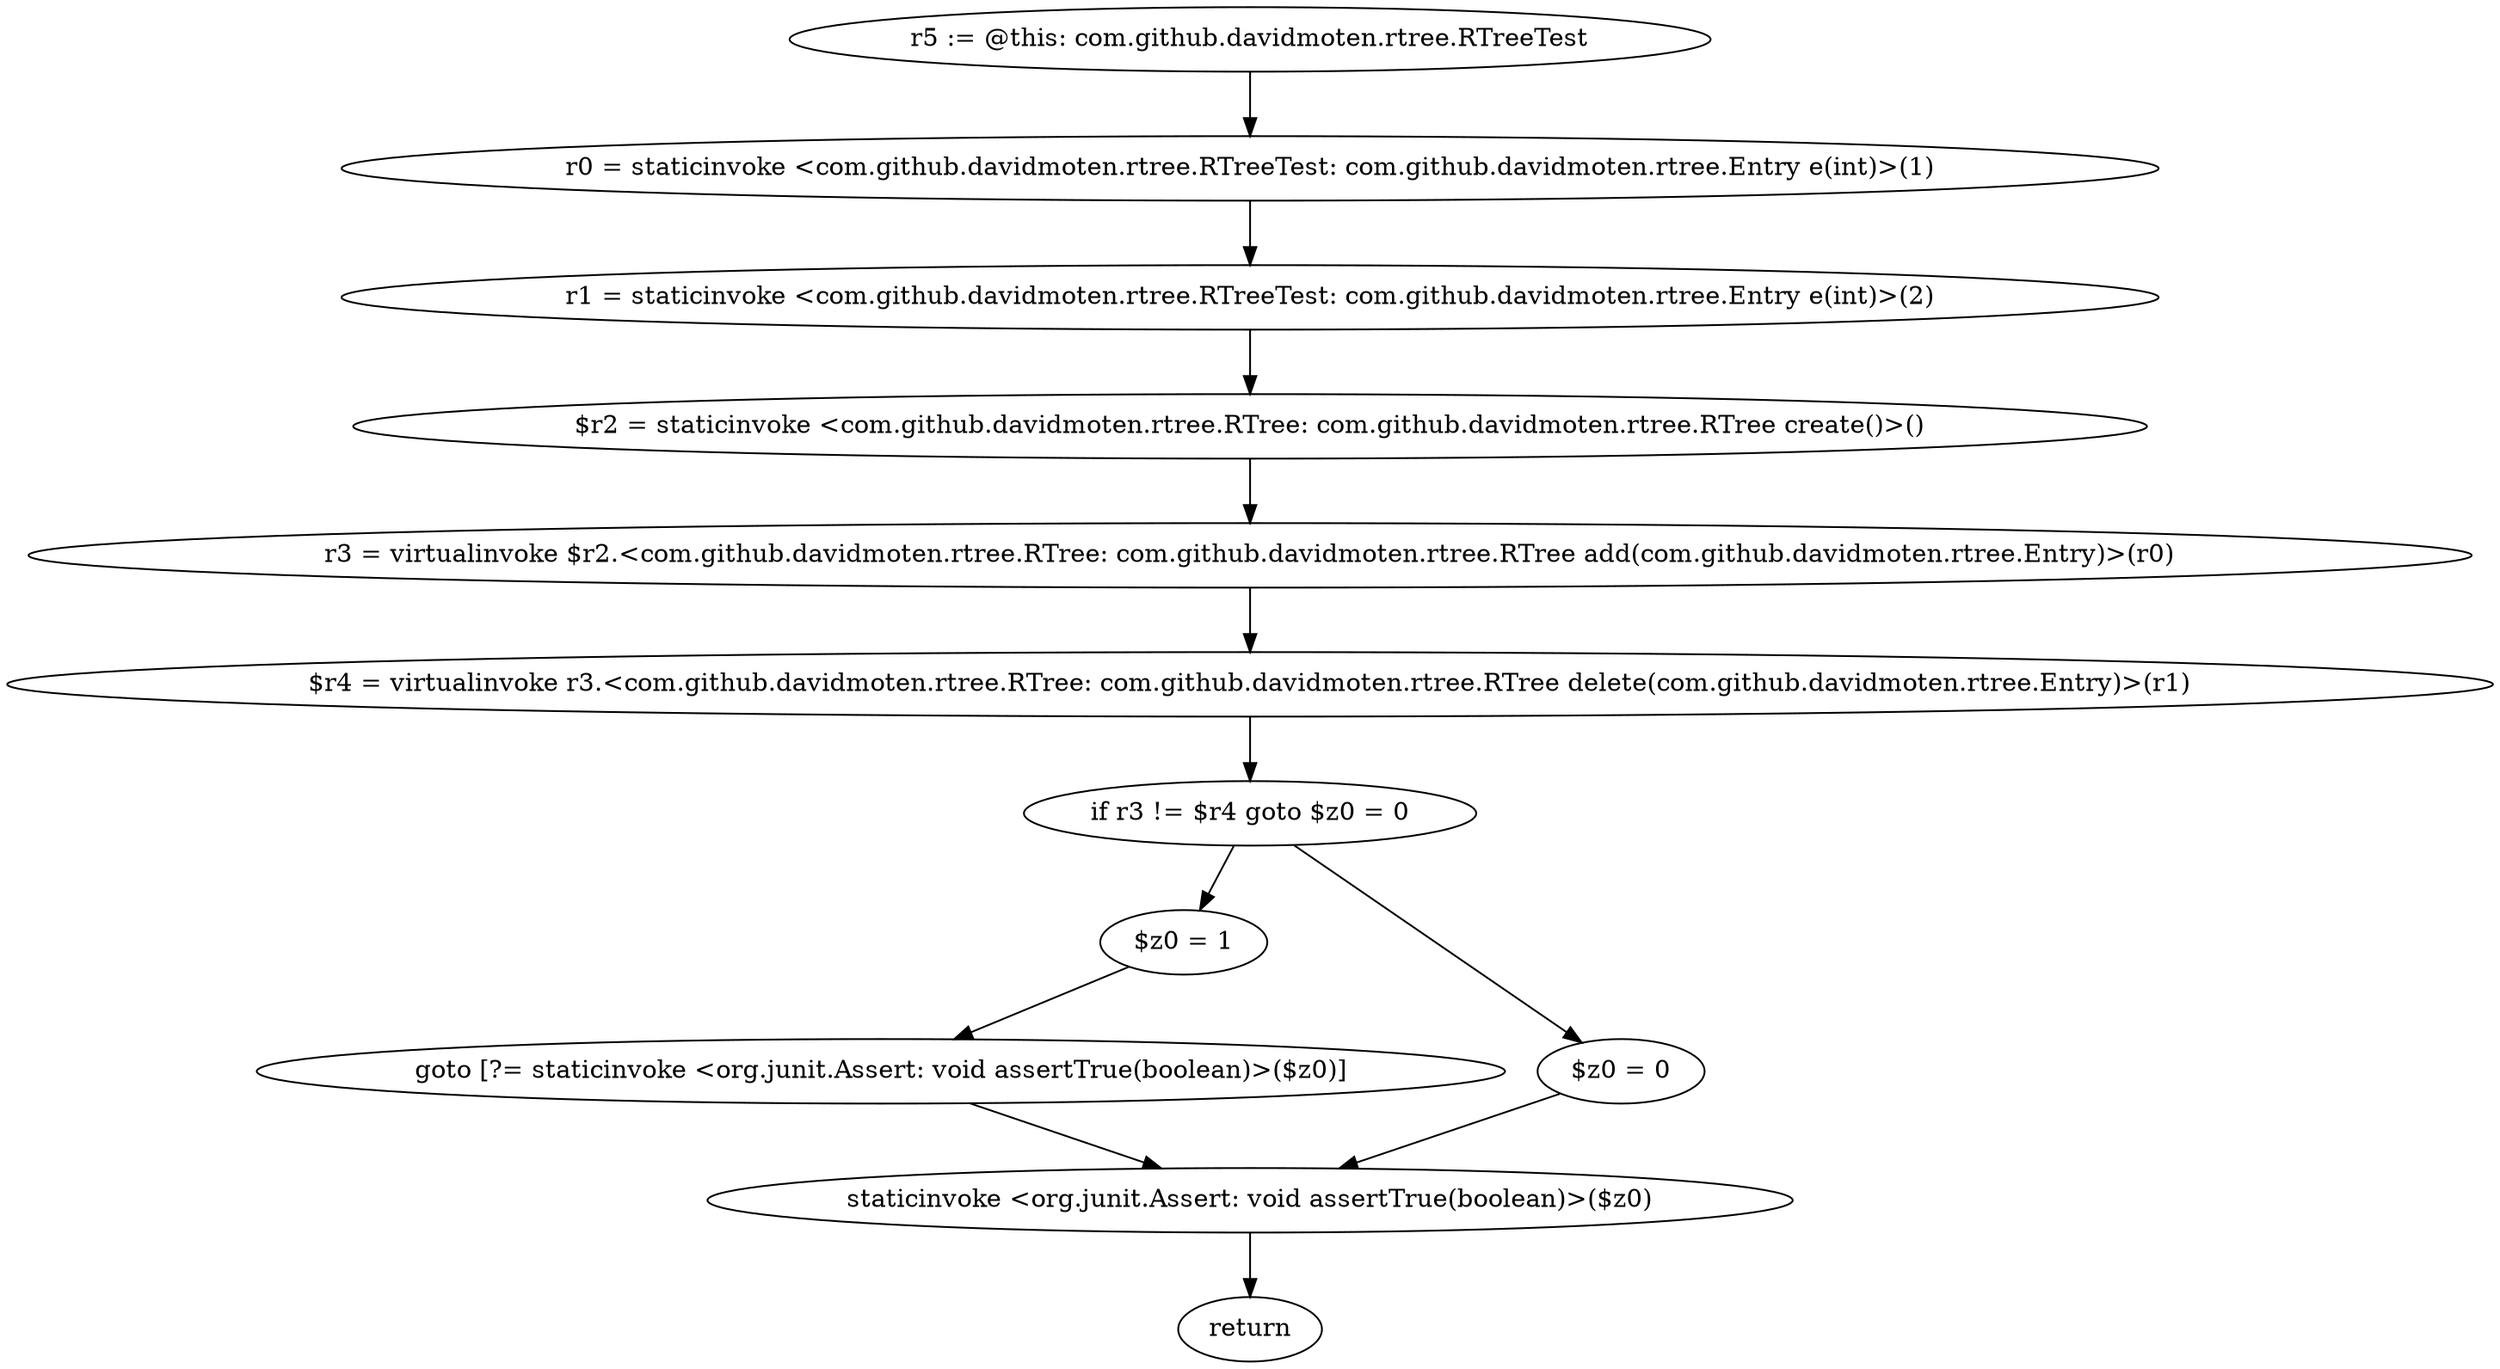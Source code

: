 digraph "unitGraph" {
    "r5 := @this: com.github.davidmoten.rtree.RTreeTest"
    "r0 = staticinvoke <com.github.davidmoten.rtree.RTreeTest: com.github.davidmoten.rtree.Entry e(int)>(1)"
    "r1 = staticinvoke <com.github.davidmoten.rtree.RTreeTest: com.github.davidmoten.rtree.Entry e(int)>(2)"
    "$r2 = staticinvoke <com.github.davidmoten.rtree.RTree: com.github.davidmoten.rtree.RTree create()>()"
    "r3 = virtualinvoke $r2.<com.github.davidmoten.rtree.RTree: com.github.davidmoten.rtree.RTree add(com.github.davidmoten.rtree.Entry)>(r0)"
    "$r4 = virtualinvoke r3.<com.github.davidmoten.rtree.RTree: com.github.davidmoten.rtree.RTree delete(com.github.davidmoten.rtree.Entry)>(r1)"
    "if r3 != $r4 goto $z0 = 0"
    "$z0 = 1"
    "goto [?= staticinvoke <org.junit.Assert: void assertTrue(boolean)>($z0)]"
    "$z0 = 0"
    "staticinvoke <org.junit.Assert: void assertTrue(boolean)>($z0)"
    "return"
    "r5 := @this: com.github.davidmoten.rtree.RTreeTest"->"r0 = staticinvoke <com.github.davidmoten.rtree.RTreeTest: com.github.davidmoten.rtree.Entry e(int)>(1)";
    "r0 = staticinvoke <com.github.davidmoten.rtree.RTreeTest: com.github.davidmoten.rtree.Entry e(int)>(1)"->"r1 = staticinvoke <com.github.davidmoten.rtree.RTreeTest: com.github.davidmoten.rtree.Entry e(int)>(2)";
    "r1 = staticinvoke <com.github.davidmoten.rtree.RTreeTest: com.github.davidmoten.rtree.Entry e(int)>(2)"->"$r2 = staticinvoke <com.github.davidmoten.rtree.RTree: com.github.davidmoten.rtree.RTree create()>()";
    "$r2 = staticinvoke <com.github.davidmoten.rtree.RTree: com.github.davidmoten.rtree.RTree create()>()"->"r3 = virtualinvoke $r2.<com.github.davidmoten.rtree.RTree: com.github.davidmoten.rtree.RTree add(com.github.davidmoten.rtree.Entry)>(r0)";
    "r3 = virtualinvoke $r2.<com.github.davidmoten.rtree.RTree: com.github.davidmoten.rtree.RTree add(com.github.davidmoten.rtree.Entry)>(r0)"->"$r4 = virtualinvoke r3.<com.github.davidmoten.rtree.RTree: com.github.davidmoten.rtree.RTree delete(com.github.davidmoten.rtree.Entry)>(r1)";
    "$r4 = virtualinvoke r3.<com.github.davidmoten.rtree.RTree: com.github.davidmoten.rtree.RTree delete(com.github.davidmoten.rtree.Entry)>(r1)"->"if r3 != $r4 goto $z0 = 0";
    "if r3 != $r4 goto $z0 = 0"->"$z0 = 1";
    "if r3 != $r4 goto $z0 = 0"->"$z0 = 0";
    "$z0 = 1"->"goto [?= staticinvoke <org.junit.Assert: void assertTrue(boolean)>($z0)]";
    "goto [?= staticinvoke <org.junit.Assert: void assertTrue(boolean)>($z0)]"->"staticinvoke <org.junit.Assert: void assertTrue(boolean)>($z0)";
    "$z0 = 0"->"staticinvoke <org.junit.Assert: void assertTrue(boolean)>($z0)";
    "staticinvoke <org.junit.Assert: void assertTrue(boolean)>($z0)"->"return";
}
